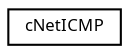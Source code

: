 digraph "Graphical Class Hierarchy"
{
  edge [fontname="Sans",fontsize="8",labelfontname="Sans",labelfontsize="8"];
  node [fontname="Sans",fontsize="8",shape=record];
  rankdir="LR";
  Node1 [label="cNetICMP",height=0.2,width=0.4,color="black", fillcolor="white", style="filled",URL="$classc_net_i_c_m_p.html"];
}
